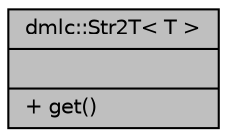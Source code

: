 digraph "dmlc::Str2T&lt; T &gt;"
{
 // LATEX_PDF_SIZE
  edge [fontname="Helvetica",fontsize="10",labelfontname="Helvetica",labelfontsize="10"];
  node [fontname="Helvetica",fontsize="10",shape=record];
  Node1 [label="{dmlc::Str2T\< T \>\n||+ get()\l}",height=0.2,width=0.4,color="black", fillcolor="grey75", style="filled", fontcolor="black",tooltip="Interface class that defines a single method get() to convert a string into type T...."];
}
